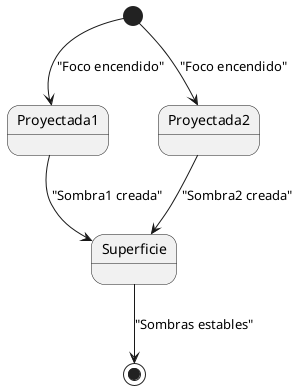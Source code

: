 @startuml
[*] --> Proyectada1 : "Foco encendido"
[*] --> Proyectada2 : "Foco encendido"
Proyectada1 --> Superficie : "Sombra1 creada"
Proyectada2 --> Superficie : "Sombra2 creada"
Superficie --> [*] : "Sombras estables"
@enduml
